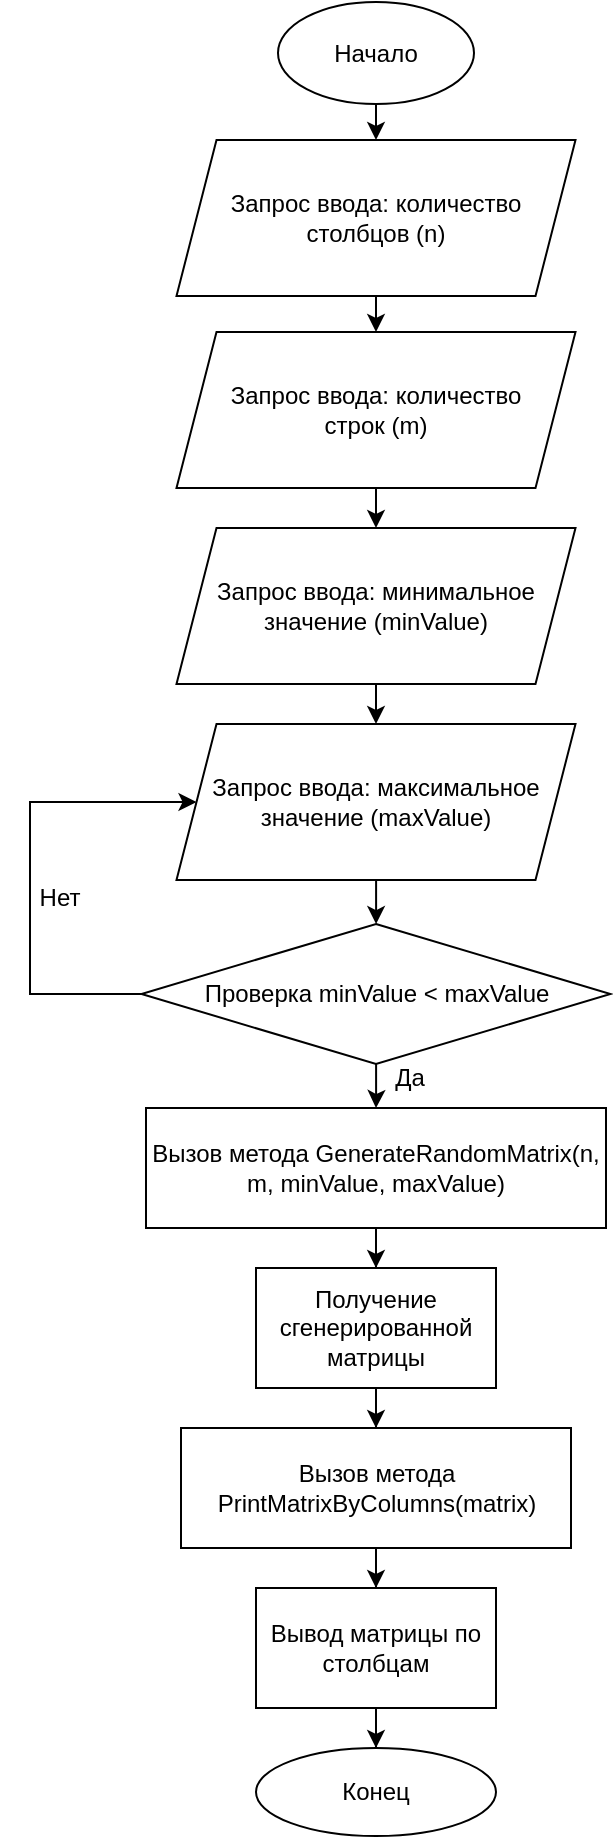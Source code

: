 <mxfile version="22.1.2" type="device">
  <diagram id="C5RBs43oDa-KdzZeNtuy" name="Блок схема">
    <mxGraphModel dx="1547" dy="4395" grid="0" gridSize="10" guides="1" tooltips="1" connect="1" arrows="1" fold="1" page="0" pageScale="1" pageWidth="827" pageHeight="1169" math="0" shadow="0">
      <root>
        <mxCell id="WIyWlLk6GJQsqaUBKTNV-0" />
        <mxCell id="WIyWlLk6GJQsqaUBKTNV-1" parent="WIyWlLk6GJQsqaUBKTNV-0" />
        <mxCell id="18xvIHgk18ARuBdO5xVt-2" style="edgeStyle=orthogonalEdgeStyle;rounded=0;orthogonalLoop=1;jettySize=auto;html=1;exitX=0.5;exitY=1;exitDx=0;exitDy=0;entryX=0.5;entryY=0;entryDx=0;entryDy=0;" edge="1" parent="WIyWlLk6GJQsqaUBKTNV-1" source="18xvIHgk18ARuBdO5xVt-0" target="18xvIHgk18ARuBdO5xVt-1">
          <mxGeometry relative="1" as="geometry" />
        </mxCell>
        <mxCell id="18xvIHgk18ARuBdO5xVt-0" value="Начало" style="ellipse;whiteSpace=wrap;html=1;" vertex="1" parent="WIyWlLk6GJQsqaUBKTNV-1">
          <mxGeometry x="-289" y="-3426" width="98" height="51" as="geometry" />
        </mxCell>
        <mxCell id="18xvIHgk18ARuBdO5xVt-4" style="edgeStyle=orthogonalEdgeStyle;rounded=0;orthogonalLoop=1;jettySize=auto;html=1;exitX=0.5;exitY=1;exitDx=0;exitDy=0;entryX=0.5;entryY=0;entryDx=0;entryDy=0;" edge="1" parent="WIyWlLk6GJQsqaUBKTNV-1" source="18xvIHgk18ARuBdO5xVt-1" target="18xvIHgk18ARuBdO5xVt-3">
          <mxGeometry relative="1" as="geometry" />
        </mxCell>
        <mxCell id="18xvIHgk18ARuBdO5xVt-1" value="Запрос ввода: количество&lt;br&gt;столбцов (n)" style="shape=parallelogram;perimeter=parallelogramPerimeter;whiteSpace=wrap;html=1;fixedSize=1;" vertex="1" parent="WIyWlLk6GJQsqaUBKTNV-1">
          <mxGeometry x="-339.75" y="-3357" width="199.5" height="78" as="geometry" />
        </mxCell>
        <mxCell id="18xvIHgk18ARuBdO5xVt-6" style="edgeStyle=orthogonalEdgeStyle;rounded=0;orthogonalLoop=1;jettySize=auto;html=1;exitX=0.5;exitY=1;exitDx=0;exitDy=0;entryX=0.5;entryY=0;entryDx=0;entryDy=0;" edge="1" parent="WIyWlLk6GJQsqaUBKTNV-1" source="18xvIHgk18ARuBdO5xVt-3" target="18xvIHgk18ARuBdO5xVt-5">
          <mxGeometry relative="1" as="geometry" />
        </mxCell>
        <mxCell id="18xvIHgk18ARuBdO5xVt-3" value="Запрос ввода: количество&lt;br&gt;строк (m)" style="shape=parallelogram;perimeter=parallelogramPerimeter;whiteSpace=wrap;html=1;fixedSize=1;" vertex="1" parent="WIyWlLk6GJQsqaUBKTNV-1">
          <mxGeometry x="-339.75" y="-3261" width="199.5" height="78" as="geometry" />
        </mxCell>
        <mxCell id="18xvIHgk18ARuBdO5xVt-8" style="edgeStyle=orthogonalEdgeStyle;rounded=0;orthogonalLoop=1;jettySize=auto;html=1;exitX=0.5;exitY=1;exitDx=0;exitDy=0;entryX=0.5;entryY=0;entryDx=0;entryDy=0;" edge="1" parent="WIyWlLk6GJQsqaUBKTNV-1" source="18xvIHgk18ARuBdO5xVt-5" target="18xvIHgk18ARuBdO5xVt-7">
          <mxGeometry relative="1" as="geometry" />
        </mxCell>
        <mxCell id="18xvIHgk18ARuBdO5xVt-5" value="Запрос ввода: минимальное&lt;br&gt;значение&amp;nbsp;(minValue)" style="shape=parallelogram;perimeter=parallelogramPerimeter;whiteSpace=wrap;html=1;fixedSize=1;" vertex="1" parent="WIyWlLk6GJQsqaUBKTNV-1">
          <mxGeometry x="-339.75" y="-3163" width="199.5" height="78" as="geometry" />
        </mxCell>
        <mxCell id="18xvIHgk18ARuBdO5xVt-10" value="" style="edgeStyle=orthogonalEdgeStyle;rounded=0;orthogonalLoop=1;jettySize=auto;html=1;" edge="1" parent="WIyWlLk6GJQsqaUBKTNV-1" source="18xvIHgk18ARuBdO5xVt-7" target="18xvIHgk18ARuBdO5xVt-9">
          <mxGeometry relative="1" as="geometry" />
        </mxCell>
        <mxCell id="18xvIHgk18ARuBdO5xVt-7" value="Запрос ввода: максимальное&lt;br&gt;значение&amp;nbsp;(maxValue)" style="shape=parallelogram;perimeter=parallelogramPerimeter;whiteSpace=wrap;html=1;fixedSize=1;" vertex="1" parent="WIyWlLk6GJQsqaUBKTNV-1">
          <mxGeometry x="-339.75" y="-3065" width="199.5" height="78" as="geometry" />
        </mxCell>
        <mxCell id="18xvIHgk18ARuBdO5xVt-11" style="edgeStyle=orthogonalEdgeStyle;rounded=0;orthogonalLoop=1;jettySize=auto;html=1;exitX=0;exitY=0.5;exitDx=0;exitDy=0;entryX=0;entryY=0.5;entryDx=0;entryDy=0;" edge="1" parent="WIyWlLk6GJQsqaUBKTNV-1" source="18xvIHgk18ARuBdO5xVt-9" target="18xvIHgk18ARuBdO5xVt-7">
          <mxGeometry relative="1" as="geometry">
            <Array as="points">
              <mxPoint x="-413" y="-2930" />
              <mxPoint x="-413" y="-3026" />
            </Array>
          </mxGeometry>
        </mxCell>
        <mxCell id="18xvIHgk18ARuBdO5xVt-15" value="" style="edgeStyle=orthogonalEdgeStyle;rounded=0;orthogonalLoop=1;jettySize=auto;html=1;" edge="1" parent="WIyWlLk6GJQsqaUBKTNV-1" source="18xvIHgk18ARuBdO5xVt-9" target="18xvIHgk18ARuBdO5xVt-14">
          <mxGeometry relative="1" as="geometry" />
        </mxCell>
        <mxCell id="18xvIHgk18ARuBdO5xVt-9" value="Проверка minValue &amp;lt; maxValue" style="rhombus;whiteSpace=wrap;html=1;" vertex="1" parent="WIyWlLk6GJQsqaUBKTNV-1">
          <mxGeometry x="-357.25" y="-2965" width="234.5" height="70" as="geometry" />
        </mxCell>
        <mxCell id="18xvIHgk18ARuBdO5xVt-12" value="Нет" style="text;html=1;strokeColor=none;fillColor=none;align=center;verticalAlign=middle;whiteSpace=wrap;rounded=0;" vertex="1" parent="WIyWlLk6GJQsqaUBKTNV-1">
          <mxGeometry x="-428" y="-2993" width="60" height="30" as="geometry" />
        </mxCell>
        <mxCell id="18xvIHgk18ARuBdO5xVt-18" value="" style="edgeStyle=orthogonalEdgeStyle;rounded=0;orthogonalLoop=1;jettySize=auto;html=1;" edge="1" parent="WIyWlLk6GJQsqaUBKTNV-1" source="18xvIHgk18ARuBdO5xVt-14" target="18xvIHgk18ARuBdO5xVt-17">
          <mxGeometry relative="1" as="geometry" />
        </mxCell>
        <mxCell id="18xvIHgk18ARuBdO5xVt-14" value="Вызов метода GenerateRandomMatrix(n, m, minValue, maxValue)" style="rounded=0;whiteSpace=wrap;html=1;" vertex="1" parent="WIyWlLk6GJQsqaUBKTNV-1">
          <mxGeometry x="-355" y="-2873" width="230" height="60" as="geometry" />
        </mxCell>
        <mxCell id="18xvIHgk18ARuBdO5xVt-16" value="Да" style="text;html=1;strokeColor=none;fillColor=none;align=center;verticalAlign=middle;whiteSpace=wrap;rounded=0;" vertex="1" parent="WIyWlLk6GJQsqaUBKTNV-1">
          <mxGeometry x="-253" y="-2903" width="60" height="30" as="geometry" />
        </mxCell>
        <mxCell id="18xvIHgk18ARuBdO5xVt-20" value="" style="edgeStyle=orthogonalEdgeStyle;rounded=0;orthogonalLoop=1;jettySize=auto;html=1;" edge="1" parent="WIyWlLk6GJQsqaUBKTNV-1" source="18xvIHgk18ARuBdO5xVt-17" target="18xvIHgk18ARuBdO5xVt-19">
          <mxGeometry relative="1" as="geometry" />
        </mxCell>
        <mxCell id="18xvIHgk18ARuBdO5xVt-17" value="Получение сгенерированной матрицы" style="rounded=0;whiteSpace=wrap;html=1;" vertex="1" parent="WIyWlLk6GJQsqaUBKTNV-1">
          <mxGeometry x="-300" y="-2793" width="120" height="60" as="geometry" />
        </mxCell>
        <mxCell id="18xvIHgk18ARuBdO5xVt-22" value="" style="edgeStyle=orthogonalEdgeStyle;rounded=0;orthogonalLoop=1;jettySize=auto;html=1;" edge="1" parent="WIyWlLk6GJQsqaUBKTNV-1" source="18xvIHgk18ARuBdO5xVt-19" target="18xvIHgk18ARuBdO5xVt-21">
          <mxGeometry relative="1" as="geometry" />
        </mxCell>
        <mxCell id="18xvIHgk18ARuBdO5xVt-19" value="Вызов метода PrintMatrixByColumns(matrix)" style="rounded=0;whiteSpace=wrap;html=1;" vertex="1" parent="WIyWlLk6GJQsqaUBKTNV-1">
          <mxGeometry x="-337.5" y="-2713" width="195" height="60" as="geometry" />
        </mxCell>
        <mxCell id="18xvIHgk18ARuBdO5xVt-24" value="" style="edgeStyle=orthogonalEdgeStyle;rounded=0;orthogonalLoop=1;jettySize=auto;html=1;" edge="1" parent="WIyWlLk6GJQsqaUBKTNV-1" source="18xvIHgk18ARuBdO5xVt-21" target="18xvIHgk18ARuBdO5xVt-23">
          <mxGeometry relative="1" as="geometry" />
        </mxCell>
        <mxCell id="18xvIHgk18ARuBdO5xVt-21" value="Вывод матрицы по столбцам" style="rounded=0;whiteSpace=wrap;html=1;" vertex="1" parent="WIyWlLk6GJQsqaUBKTNV-1">
          <mxGeometry x="-300" y="-2633" width="120" height="60" as="geometry" />
        </mxCell>
        <mxCell id="18xvIHgk18ARuBdO5xVt-23" value="Конец" style="ellipse;whiteSpace=wrap;html=1;" vertex="1" parent="WIyWlLk6GJQsqaUBKTNV-1">
          <mxGeometry x="-300" y="-2553" width="120" height="44" as="geometry" />
        </mxCell>
      </root>
    </mxGraphModel>
  </diagram>
</mxfile>

